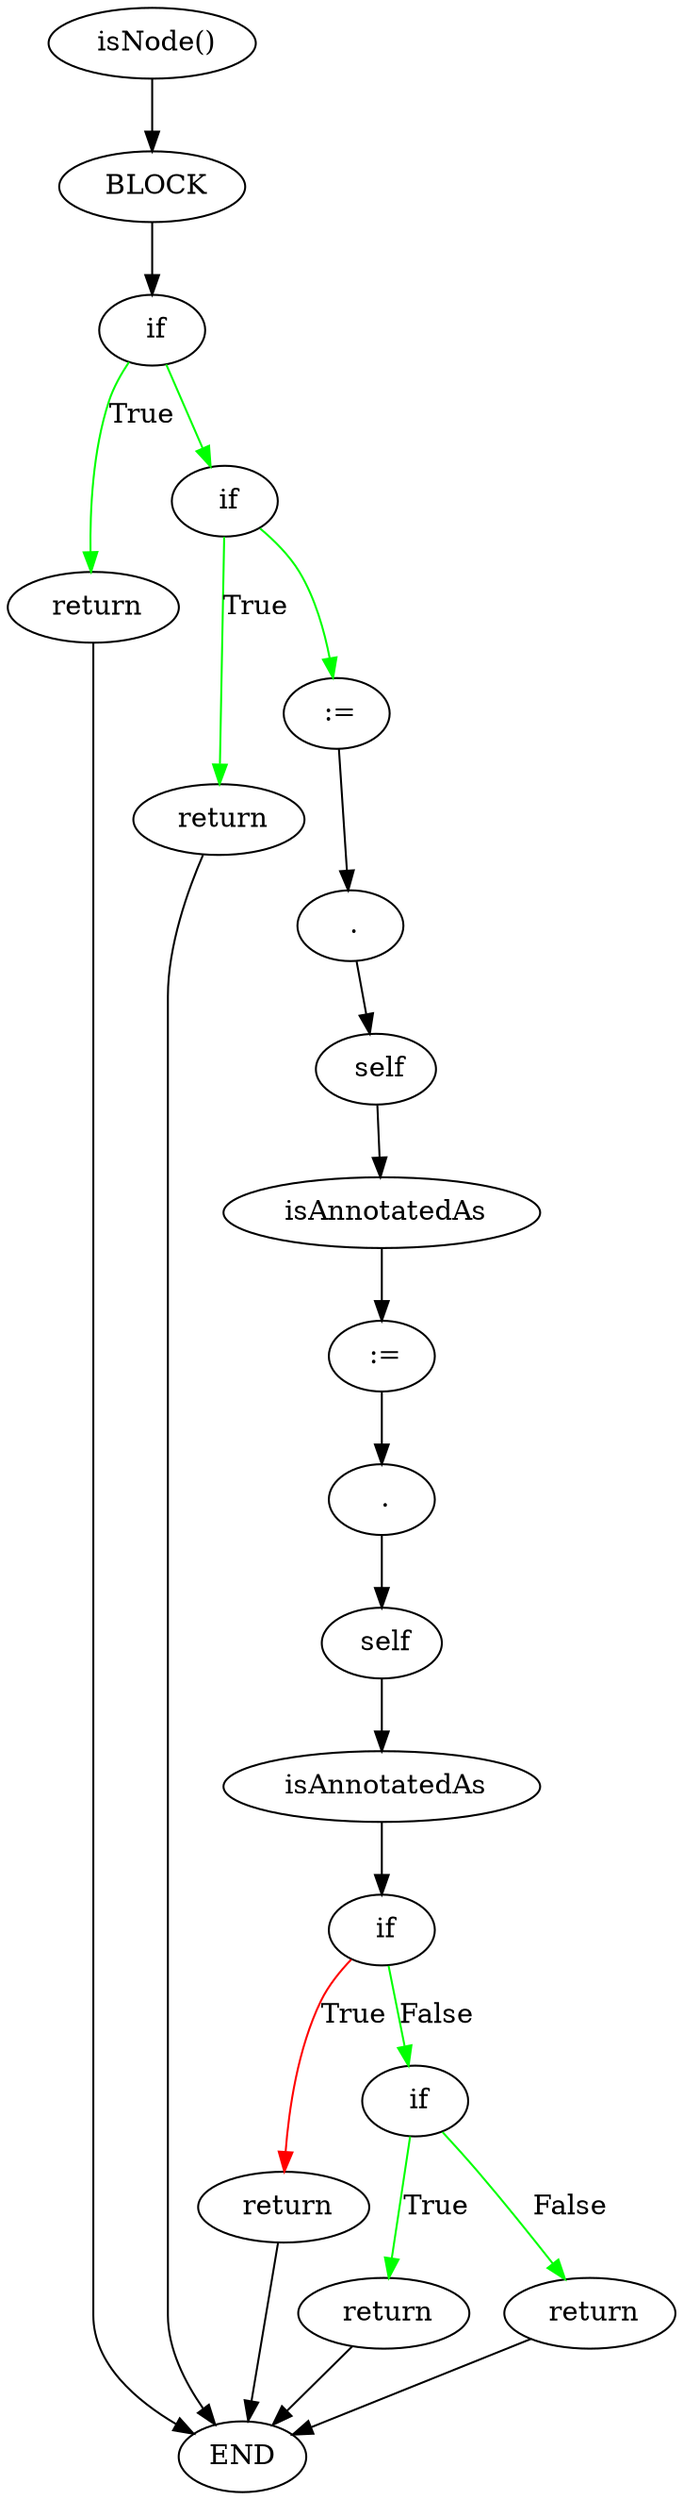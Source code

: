 digraph testGraph {
1033[label=" isNode()"]
1035[label="BLOCK"]
1033 -> 1035[color=black]
1035[label=" BLOCK"]
1036[label="if"]
1035 -> 1036[color=black]
1036[label=" if"]
1037[label="return"]
1036 -> 1037[label="True",color=green]
1044[label="if"]
1036 -> 1044[color=green]
1037[label=" return"]
1034[label="END"]
1037 -> 1034[color=black]
1044[label=" if"]
1045[label="return"]
1044 -> 1045[label="True",color=green]
1051[label=":="]
1044 -> 1051[color=green]
1034[label=" END"]
1045[label=" return"]
1034[label="END"]
1045 -> 1034[color=black]
1051[label=" :="]
1054[label="."]
1051 -> 1054[color=black]
1054[label=" ."]
1055[label="self"]
1054 -> 1055[color=black]
1055[label=" self"]
1056[label="isAnnotatedAs"]
1055 -> 1056[color=black]
1056[label=" isAnnotatedAs"]
1059[label=":="]
1056 -> 1059[color=black]
1059[label=" :="]
1062[label="."]
1059 -> 1062[color=black]
1062[label=" ."]
1063[label="self"]
1062 -> 1063[color=black]
1063[label=" self"]
1064[label="isAnnotatedAs"]
1063 -> 1064[color=black]
1064[label=" isAnnotatedAs"]
1067[label="if"]
1064 -> 1067[color=black]
1067[label=" if"]
1068[label="return"]
1067 -> 1068[label="True",color=red]
1069[label="if"]
1067 -> 1069[label="False",color=green]
1068[label=" return"]
1034[label="END"]
1068 -> 1034[color=black]
1069[label=" if"]
1072[label="return"]
1069 -> 1072[label="True",color=green]
1074[label="return"]
1069 -> 1074[label="False",color=green]
1072[label=" return"]
1034[label="END"]
1072 -> 1034[color=black]
1074[label=" return"]
1034[label="END"]
1074 -> 1034[color=black]
}
